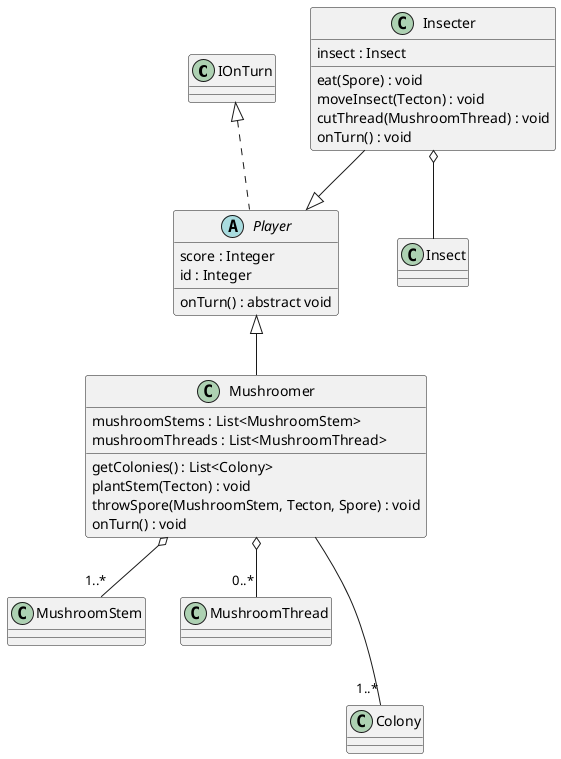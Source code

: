 @startuml player
IOnTurn <|.. Player
abstract class Player{
    score : Integer
    id : Integer
    onTurn() : abstract void
}

Player <|-- Mushroomer
Mushroomer o-- "1..*" MushroomStem
Mushroomer o-- "0..*" MushroomThread
Mushroomer --- "1..*" Colony
class Mushroomer{
    mushroomStems : List<MushroomStem>
    mushroomThreads : List<MushroomThread>
    getColonies() : List<Colony>
    plantStem(Tecton) : void
    throwSpore(MushroomStem, Tecton, Spore) : void
    onTurn() : void
}

Insecter --|> Player
Insecter o-- Insect
class Insecter{
    insect : Insect
    eat(Spore) : void
    moveInsect(Tecton) : void
    cutThread(MushroomThread) : void
    onTurn() : void
}
@enduml